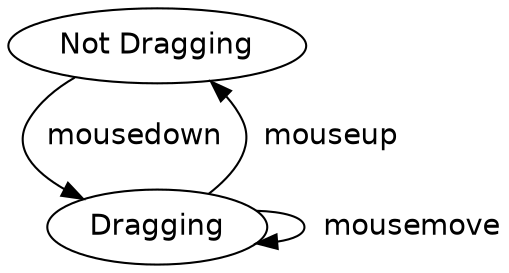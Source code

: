 digraph {
  node [fontname = "helvetica"];
  edge [fontname = "helvetica"];
  "Not Dragging" -> "Dragging" [label = "  mousedown  "];
  "Dragging" -> "Dragging" [label = "  mousemove"];
  "Dragging" -> "Not Dragging" [label = "  mouseup"];
}
